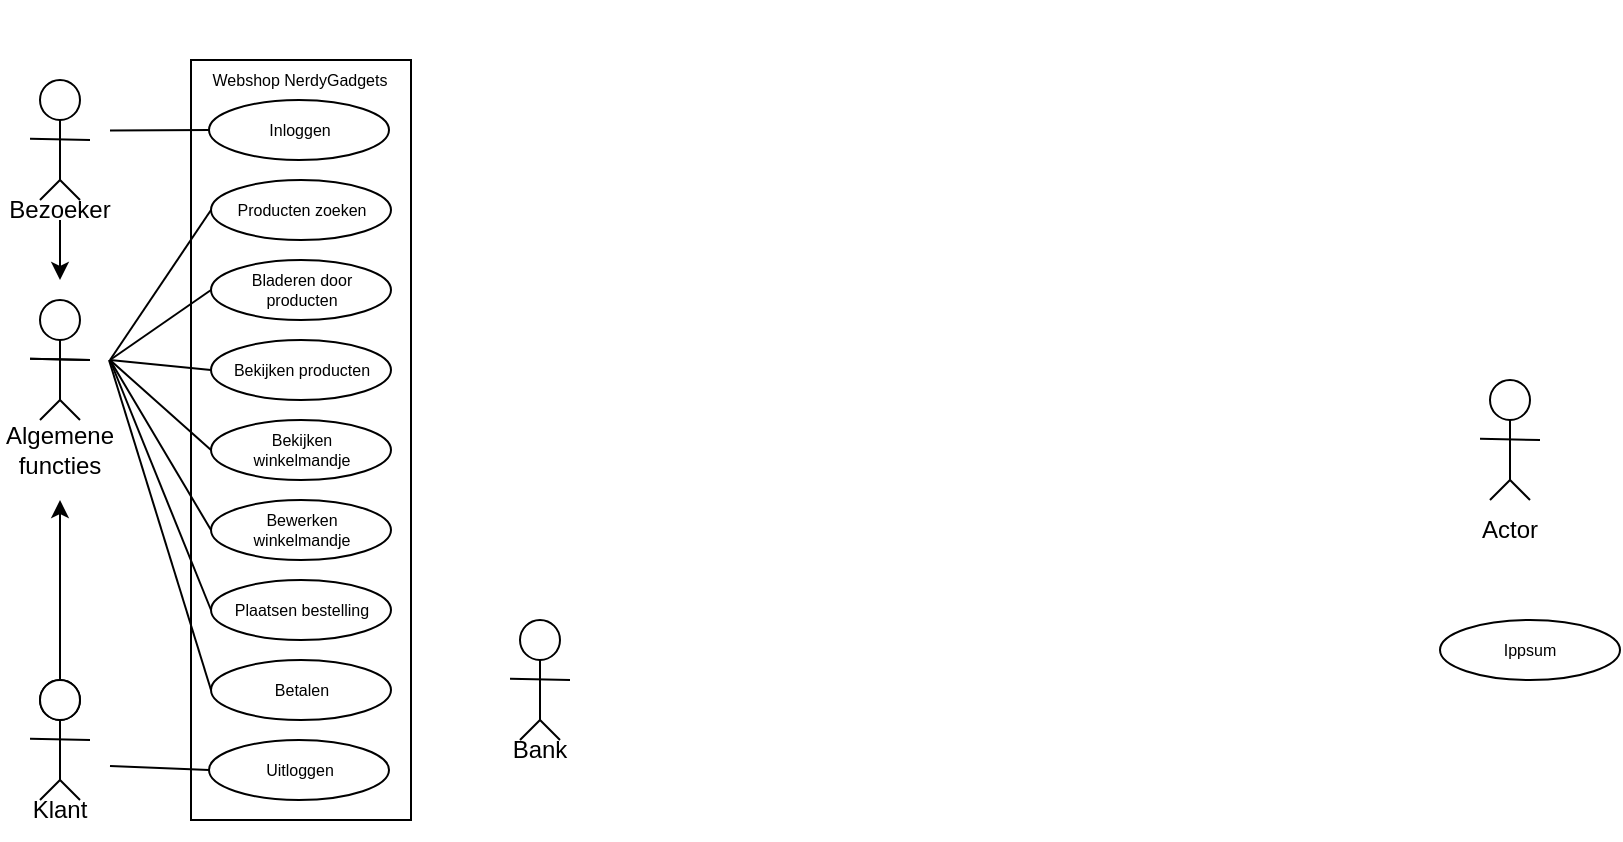 <mxfile version="22.1.11" type="github">
  <diagram name="Pagina-1" id="PaYXS4ldTpePjklcSmy4">
    <mxGraphModel dx="1674" dy="1915" grid="1" gridSize="10" guides="1" tooltips="1" connect="1" arrows="1" fold="1" page="1" pageScale="1" pageWidth="827" pageHeight="1169" math="0" shadow="0">
      <root>
        <mxCell id="0" />
        <mxCell id="1" parent="0" />
        <mxCell id="5T3qXllgy87Zn4Q4jWy5-8" value="" style="rounded=0;whiteSpace=wrap;html=1;" parent="1" vertex="1">
          <mxGeometry x="95.5" y="10" width="110" height="380" as="geometry" />
        </mxCell>
        <mxCell id="5Dw_6mSEqZv97K4sGEO4-3" value="" style="ellipse;whiteSpace=wrap;html=1;" parent="1" vertex="1">
          <mxGeometry x="105.5" y="270" width="90" height="30" as="geometry" />
        </mxCell>
        <mxCell id="S9pwn4ESXyOmxC7xWbH2-3" value="" style="ellipse;whiteSpace=wrap;html=1;" parent="1" vertex="1">
          <mxGeometry x="105.5" y="150" width="90" height="30" as="geometry" />
        </mxCell>
        <mxCell id="5T3qXllgy87Zn4Q4jWy5-9" value="" style="ellipse;whiteSpace=wrap;html=1;" parent="1" vertex="1">
          <mxGeometry x="105.5" y="110" width="90" height="30" as="geometry" />
        </mxCell>
        <mxCell id="5T3qXllgy87Zn4Q4jWy5-10" value="" style="endArrow=none;html=1;rounded=0;entryX=0;entryY=0.5;entryDx=0;entryDy=0;" parent="1" target="5T3qXllgy87Zn4Q4jWy5-9" edge="1">
          <mxGeometry width="50" height="50" relative="1" as="geometry">
            <mxPoint x="55" y="160" as="sourcePoint" />
            <mxPoint x="105" y="90" as="targetPoint" />
          </mxGeometry>
        </mxCell>
        <mxCell id="5T3qXllgy87Zn4Q4jWy5-12" value="Webshop NerdyGadgets" style="text;html=1;strokeColor=none;fillColor=none;align=center;verticalAlign=middle;whiteSpace=wrap;rounded=0;fontSize=8;" parent="1" vertex="1">
          <mxGeometry x="75" y="-20" width="150" height="80" as="geometry" />
        </mxCell>
        <mxCell id="5T3qXllgy87Zn4Q4jWy5-13" value="Bekijken producten" style="text;html=1;strokeColor=none;fillColor=none;align=center;verticalAlign=middle;whiteSpace=wrap;rounded=0;fontSize=8;" parent="1" vertex="1">
          <mxGeometry x="110.5" y="150" width="80" height="30" as="geometry" />
        </mxCell>
        <mxCell id="S9pwn4ESXyOmxC7xWbH2-4" value="Bladeren door producten" style="text;html=1;strokeColor=none;fillColor=none;align=center;verticalAlign=middle;whiteSpace=wrap;rounded=0;fontSize=8;" parent="1" vertex="1">
          <mxGeometry x="110.5" y="110" width="80" height="30" as="geometry" />
        </mxCell>
        <mxCell id="S9pwn4ESXyOmxC7xWbH2-5" value="Actor&lt;br&gt;" style="text;html=1;strokeColor=none;fillColor=none;align=center;verticalAlign=middle;whiteSpace=wrap;rounded=0;" parent="1" vertex="1">
          <mxGeometry x="725" y="230" width="60" height="30" as="geometry" />
        </mxCell>
        <mxCell id="S9pwn4ESXyOmxC7xWbH2-6" value="" style="endArrow=none;html=1;rounded=0;entryX=0;entryY=0.5;entryDx=0;entryDy=0;" parent="1" target="S9pwn4ESXyOmxC7xWbH2-3" edge="1">
          <mxGeometry width="50" height="50" relative="1" as="geometry">
            <mxPoint x="55" y="160" as="sourcePoint" />
            <mxPoint x="105" y="130" as="targetPoint" />
          </mxGeometry>
        </mxCell>
        <mxCell id="iaaNNm-uUOiq8UuMti3a-2" value="" style="ellipse;whiteSpace=wrap;html=1;" parent="1" vertex="1">
          <mxGeometry x="105.5" y="70" width="90" height="30" as="geometry" />
        </mxCell>
        <mxCell id="iaaNNm-uUOiq8UuMti3a-3" value="Producten zoeken" style="text;html=1;strokeColor=none;fillColor=none;align=center;verticalAlign=middle;whiteSpace=wrap;rounded=0;fontSize=8;" parent="1" vertex="1">
          <mxGeometry x="110.5" y="70" width="80" height="30" as="geometry" />
        </mxCell>
        <mxCell id="iaaNNm-uUOiq8UuMti3a-4" value="" style="endArrow=none;html=1;rounded=0;entryX=0;entryY=0.5;entryDx=0;entryDy=0;" parent="1" target="iaaNNm-uUOiq8UuMti3a-2" edge="1">
          <mxGeometry width="50" height="50" relative="1" as="geometry">
            <mxPoint x="55" y="160" as="sourcePoint" />
            <mxPoint x="105" y="85" as="targetPoint" />
          </mxGeometry>
        </mxCell>
        <mxCell id="G08qufEcpgoM_vYvbx7a-2" value="" style="endArrow=none;html=1;rounded=0;exitX=0;exitY=0.5;exitDx=0;exitDy=0;" parent="1" source="G08qufEcpgoM_vYvbx7a-3" edge="1">
          <mxGeometry width="50" height="50" relative="1" as="geometry">
            <mxPoint x="75" y="180" as="sourcePoint" />
            <mxPoint x="55" y="160" as="targetPoint" />
          </mxGeometry>
        </mxCell>
        <mxCell id="G08qufEcpgoM_vYvbx7a-3" value="" style="ellipse;whiteSpace=wrap;html=1;" parent="1" vertex="1">
          <mxGeometry x="105.5" y="190" width="90" height="30" as="geometry" />
        </mxCell>
        <mxCell id="G08qufEcpgoM_vYvbx7a-4" value="" style="ellipse;whiteSpace=wrap;html=1;" parent="1" vertex="1">
          <mxGeometry x="105.5" y="230" width="90" height="30" as="geometry" />
        </mxCell>
        <mxCell id="G08qufEcpgoM_vYvbx7a-6" value="" style="endArrow=none;html=1;rounded=0;exitX=0;exitY=0.5;exitDx=0;exitDy=0;" parent="1" source="G08qufEcpgoM_vYvbx7a-4" edge="1">
          <mxGeometry width="50" height="50" relative="1" as="geometry">
            <mxPoint x="105" y="165" as="sourcePoint" />
            <mxPoint x="55" y="160" as="targetPoint" />
          </mxGeometry>
        </mxCell>
        <mxCell id="G08qufEcpgoM_vYvbx7a-10" value="Bekijken winkelmandje" style="text;html=1;strokeColor=none;fillColor=none;align=center;verticalAlign=middle;whiteSpace=wrap;rounded=0;fontSize=8;" parent="1" vertex="1">
          <mxGeometry x="110.5" y="190" width="80" height="30" as="geometry" />
        </mxCell>
        <mxCell id="G08qufEcpgoM_vYvbx7a-11" value="Bewerken winkelmandje" style="text;html=1;strokeColor=none;fillColor=none;align=center;verticalAlign=middle;whiteSpace=wrap;rounded=0;fontSize=8;" parent="1" vertex="1">
          <mxGeometry x="110.5" y="230" width="80" height="30" as="geometry" />
        </mxCell>
        <mxCell id="5Dw_6mSEqZv97K4sGEO4-2" value="Plaatsen bestelling" style="text;html=1;strokeColor=none;fillColor=none;align=center;verticalAlign=middle;whiteSpace=wrap;rounded=0;fontSize=8;" parent="1" vertex="1">
          <mxGeometry x="110.5" y="270" width="80" height="30" as="geometry" />
        </mxCell>
        <mxCell id="5Dw_6mSEqZv97K4sGEO4-4" value="" style="endArrow=none;html=1;rounded=0;exitX=0;exitY=0.5;exitDx=0;exitDy=0;" parent="1" source="5Dw_6mSEqZv97K4sGEO4-3" edge="1">
          <mxGeometry width="50" height="50" relative="1" as="geometry">
            <mxPoint x="105" y="205" as="sourcePoint" />
            <mxPoint x="55" y="160" as="targetPoint" />
          </mxGeometry>
        </mxCell>
        <mxCell id="WqA3gAZD5SLCC9YRwfmF-2" value="" style="endArrow=none;html=1;rounded=0;entryX=0.5;entryY=1;entryDx=0;entryDy=0;" parent="1" edge="1">
          <mxGeometry width="50" height="50" relative="1" as="geometry">
            <mxPoint x="30" y="180" as="sourcePoint" />
            <mxPoint x="30.0" y="150" as="targetPoint" />
            <Array as="points">
              <mxPoint x="30" y="170" />
            </Array>
          </mxGeometry>
        </mxCell>
        <mxCell id="WqA3gAZD5SLCC9YRwfmF-3" value="" style="endArrow=none;html=1;rounded=0;" parent="1" edge="1">
          <mxGeometry width="50" height="50" relative="1" as="geometry">
            <mxPoint x="15" y="159.38" as="sourcePoint" />
            <mxPoint x="45" y="160" as="targetPoint" />
            <Array as="points" />
          </mxGeometry>
        </mxCell>
        <mxCell id="WqA3gAZD5SLCC9YRwfmF-13" value="" style="ellipse;whiteSpace=wrap;html=1;" parent="1" vertex="1">
          <mxGeometry x="105.5" y="310" width="90" height="30" as="geometry" />
        </mxCell>
        <mxCell id="WqA3gAZD5SLCC9YRwfmF-14" value="Betalen" style="text;html=1;strokeColor=none;fillColor=none;align=center;verticalAlign=middle;whiteSpace=wrap;rounded=0;fontSize=8;" parent="1" vertex="1">
          <mxGeometry x="110.5" y="310" width="80" height="30" as="geometry" />
        </mxCell>
        <mxCell id="WqA3gAZD5SLCC9YRwfmF-15" value="" style="ellipse;whiteSpace=wrap;html=1;" parent="1" vertex="1">
          <mxGeometry x="720" y="290" width="90" height="30" as="geometry" />
        </mxCell>
        <mxCell id="WqA3gAZD5SLCC9YRwfmF-16" value="Ippsum" style="text;html=1;strokeColor=none;fillColor=none;align=center;verticalAlign=middle;whiteSpace=wrap;rounded=0;fontSize=8;" parent="1" vertex="1">
          <mxGeometry x="725" y="290" width="80" height="30" as="geometry" />
        </mxCell>
        <mxCell id="WqA3gAZD5SLCC9YRwfmF-28" style="edgeStyle=orthogonalEdgeStyle;rounded=0;orthogonalLoop=1;jettySize=auto;html=1;" parent="1" edge="1">
          <mxGeometry relative="1" as="geometry">
            <mxPoint x="30" y="120" as="targetPoint" />
            <mxPoint x="30" y="90" as="sourcePoint" />
          </mxGeometry>
        </mxCell>
        <mxCell id="WqA3gAZD5SLCC9YRwfmF-18" value="" style="ellipse;whiteSpace=wrap;html=1;aspect=fixed;" parent="1" vertex="1">
          <mxGeometry x="20" y="20" width="20" height="20" as="geometry" />
        </mxCell>
        <mxCell id="WqA3gAZD5SLCC9YRwfmF-19" value="" style="endArrow=none;html=1;rounded=0;entryX=0.5;entryY=1;entryDx=0;entryDy=0;" parent="1" target="WqA3gAZD5SLCC9YRwfmF-18" edge="1">
          <mxGeometry width="50" height="50" relative="1" as="geometry">
            <mxPoint x="30" y="70" as="sourcePoint" />
            <mxPoint x="70" y="70" as="targetPoint" />
            <Array as="points">
              <mxPoint x="30" y="60" />
            </Array>
          </mxGeometry>
        </mxCell>
        <mxCell id="WqA3gAZD5SLCC9YRwfmF-20" value="" style="endArrow=none;html=1;rounded=0;" parent="1" edge="1">
          <mxGeometry width="50" height="50" relative="1" as="geometry">
            <mxPoint x="15" y="49.38" as="sourcePoint" />
            <mxPoint x="45" y="50" as="targetPoint" />
            <Array as="points" />
          </mxGeometry>
        </mxCell>
        <mxCell id="WqA3gAZD5SLCC9YRwfmF-21" value="" style="endArrow=none;html=1;rounded=0;" parent="1" edge="1">
          <mxGeometry width="50" height="50" relative="1" as="geometry">
            <mxPoint x="20" y="80" as="sourcePoint" />
            <mxPoint x="40" y="80" as="targetPoint" />
            <Array as="points">
              <mxPoint x="30" y="70" />
            </Array>
          </mxGeometry>
        </mxCell>
        <mxCell id="WqA3gAZD5SLCC9YRwfmF-29" style="edgeStyle=orthogonalEdgeStyle;rounded=0;orthogonalLoop=1;jettySize=auto;html=1;" parent="1" source="WqA3gAZD5SLCC9YRwfmF-22" edge="1">
          <mxGeometry relative="1" as="geometry">
            <mxPoint x="30" y="230" as="targetPoint" />
          </mxGeometry>
        </mxCell>
        <mxCell id="WqA3gAZD5SLCC9YRwfmF-22" value="" style="ellipse;whiteSpace=wrap;html=1;aspect=fixed;" parent="1" vertex="1">
          <mxGeometry x="20" y="320" width="20" height="20" as="geometry" />
        </mxCell>
        <mxCell id="WqA3gAZD5SLCC9YRwfmF-26" value="" style="ellipse;whiteSpace=wrap;html=1;" parent="1" vertex="1">
          <mxGeometry x="104.5" y="30" width="90" height="30" as="geometry" />
        </mxCell>
        <mxCell id="WqA3gAZD5SLCC9YRwfmF-27" value="Inloggen" style="text;html=1;strokeColor=none;fillColor=none;align=center;verticalAlign=middle;whiteSpace=wrap;rounded=0;fontSize=8;" parent="1" vertex="1">
          <mxGeometry x="109.5" y="30" width="80" height="30" as="geometry" />
        </mxCell>
        <mxCell id="WqA3gAZD5SLCC9YRwfmF-30" value="Bezoeker&lt;br&gt;" style="text;html=1;strokeColor=none;fillColor=none;align=center;verticalAlign=middle;whiteSpace=wrap;rounded=0;" parent="1" vertex="1">
          <mxGeometry y="70" width="60" height="30" as="geometry" />
        </mxCell>
        <mxCell id="WqA3gAZD5SLCC9YRwfmF-31" value="" style="endArrow=none;html=1;rounded=0;" parent="1" edge="1">
          <mxGeometry width="50" height="50" relative="1" as="geometry">
            <mxPoint x="55" y="45.19" as="sourcePoint" />
            <mxPoint x="105" y="45" as="targetPoint" />
          </mxGeometry>
        </mxCell>
        <mxCell id="WqA3gAZD5SLCC9YRwfmF-34" value="" style="endArrow=none;html=1;rounded=0;exitX=0;exitY=0.5;exitDx=0;exitDy=0;" parent="1" source="WqA3gAZD5SLCC9YRwfmF-13" edge="1">
          <mxGeometry width="50" height="50" relative="1" as="geometry">
            <mxPoint x="105.5" y="285" as="sourcePoint" />
            <mxPoint x="54.5" y="160" as="targetPoint" />
          </mxGeometry>
        </mxCell>
        <mxCell id="WqA3gAZD5SLCC9YRwfmF-35" value="" style="ellipse;whiteSpace=wrap;html=1;" parent="1" vertex="1">
          <mxGeometry x="104.5" y="350" width="90" height="30" as="geometry" />
        </mxCell>
        <mxCell id="WqA3gAZD5SLCC9YRwfmF-36" value="Uitloggen" style="text;html=1;strokeColor=none;fillColor=none;align=center;verticalAlign=middle;whiteSpace=wrap;rounded=0;fontSize=8;" parent="1" vertex="1">
          <mxGeometry x="109.5" y="350" width="80" height="30" as="geometry" />
        </mxCell>
        <mxCell id="WqA3gAZD5SLCC9YRwfmF-37" value="" style="endArrow=none;html=1;rounded=0;entryX=0;entryY=0.5;entryDx=0;entryDy=0;" parent="1" target="WqA3gAZD5SLCC9YRwfmF-35" edge="1">
          <mxGeometry width="50" height="50" relative="1" as="geometry">
            <mxPoint x="55" y="363" as="sourcePoint" />
            <mxPoint x="95.5" y="367.5" as="targetPoint" />
          </mxGeometry>
        </mxCell>
        <mxCell id="WqA3gAZD5SLCC9YRwfmF-38" value="" style="ellipse;whiteSpace=wrap;html=1;aspect=fixed;" parent="1" vertex="1">
          <mxGeometry x="745" y="170" width="20" height="20" as="geometry" />
        </mxCell>
        <mxCell id="WqA3gAZD5SLCC9YRwfmF-39" value="" style="endArrow=none;html=1;rounded=0;entryX=0.5;entryY=1;entryDx=0;entryDy=0;" parent="1" target="WqA3gAZD5SLCC9YRwfmF-38" edge="1">
          <mxGeometry width="50" height="50" relative="1" as="geometry">
            <mxPoint x="755" y="220" as="sourcePoint" />
            <mxPoint x="795" y="220" as="targetPoint" />
            <Array as="points">
              <mxPoint x="755" y="210" />
            </Array>
          </mxGeometry>
        </mxCell>
        <mxCell id="WqA3gAZD5SLCC9YRwfmF-40" value="" style="endArrow=none;html=1;rounded=0;" parent="1" edge="1">
          <mxGeometry width="50" height="50" relative="1" as="geometry">
            <mxPoint x="740" y="199.38" as="sourcePoint" />
            <mxPoint x="770" y="200" as="targetPoint" />
            <Array as="points" />
          </mxGeometry>
        </mxCell>
        <mxCell id="WqA3gAZD5SLCC9YRwfmF-41" value="" style="endArrow=none;html=1;rounded=0;" parent="1" edge="1">
          <mxGeometry width="50" height="50" relative="1" as="geometry">
            <mxPoint x="745" y="230" as="sourcePoint" />
            <mxPoint x="765" y="230" as="targetPoint" />
            <Array as="points">
              <mxPoint x="755" y="220" />
            </Array>
          </mxGeometry>
        </mxCell>
        <mxCell id="WqA3gAZD5SLCC9YRwfmF-42" value="Bank" style="text;html=1;strokeColor=none;fillColor=none;align=center;verticalAlign=middle;whiteSpace=wrap;rounded=0;" parent="1" vertex="1">
          <mxGeometry x="240" y="340" width="60" height="30" as="geometry" />
        </mxCell>
        <mxCell id="WqA3gAZD5SLCC9YRwfmF-43" value="" style="ellipse;whiteSpace=wrap;html=1;aspect=fixed;" parent="1" vertex="1">
          <mxGeometry x="260" y="290" width="20" height="20" as="geometry" />
        </mxCell>
        <mxCell id="WqA3gAZD5SLCC9YRwfmF-44" value="" style="endArrow=none;html=1;rounded=0;entryX=0.5;entryY=1;entryDx=0;entryDy=0;" parent="1" target="WqA3gAZD5SLCC9YRwfmF-43" edge="1">
          <mxGeometry width="50" height="50" relative="1" as="geometry">
            <mxPoint x="270" y="340" as="sourcePoint" />
            <mxPoint x="310" y="340" as="targetPoint" />
            <Array as="points">
              <mxPoint x="270" y="330" />
            </Array>
          </mxGeometry>
        </mxCell>
        <mxCell id="WqA3gAZD5SLCC9YRwfmF-45" value="" style="endArrow=none;html=1;rounded=0;" parent="1" edge="1">
          <mxGeometry width="50" height="50" relative="1" as="geometry">
            <mxPoint x="255" y="319.38" as="sourcePoint" />
            <mxPoint x="285" y="320" as="targetPoint" />
            <Array as="points" />
          </mxGeometry>
        </mxCell>
        <mxCell id="WqA3gAZD5SLCC9YRwfmF-46" value="" style="endArrow=none;html=1;rounded=0;" parent="1" edge="1">
          <mxGeometry width="50" height="50" relative="1" as="geometry">
            <mxPoint x="260" y="350" as="sourcePoint" />
            <mxPoint x="280" y="350" as="targetPoint" />
            <Array as="points">
              <mxPoint x="270" y="340" />
            </Array>
          </mxGeometry>
        </mxCell>
        <mxCell id="WqA3gAZD5SLCC9YRwfmF-52" value="Klant" style="text;html=1;strokeColor=none;fillColor=none;align=center;verticalAlign=middle;whiteSpace=wrap;rounded=0;" parent="1" vertex="1">
          <mxGeometry y="370" width="60" height="30" as="geometry" />
        </mxCell>
        <mxCell id="WqA3gAZD5SLCC9YRwfmF-55" value="" style="ellipse;whiteSpace=wrap;html=1;aspect=fixed;" parent="1" vertex="1">
          <mxGeometry x="20" y="320" width="20" height="20" as="geometry" />
        </mxCell>
        <mxCell id="WqA3gAZD5SLCC9YRwfmF-56" value="" style="endArrow=none;html=1;rounded=0;entryX=0.5;entryY=1;entryDx=0;entryDy=0;" parent="1" target="WqA3gAZD5SLCC9YRwfmF-55" edge="1">
          <mxGeometry width="50" height="50" relative="1" as="geometry">
            <mxPoint x="30" y="370" as="sourcePoint" />
            <mxPoint x="70" y="370" as="targetPoint" />
            <Array as="points">
              <mxPoint x="30" y="360" />
            </Array>
          </mxGeometry>
        </mxCell>
        <mxCell id="WqA3gAZD5SLCC9YRwfmF-57" value="" style="endArrow=none;html=1;rounded=0;" parent="1" edge="1">
          <mxGeometry width="50" height="50" relative="1" as="geometry">
            <mxPoint x="15" y="349.38" as="sourcePoint" />
            <mxPoint x="45" y="350" as="targetPoint" />
            <Array as="points" />
          </mxGeometry>
        </mxCell>
        <mxCell id="WqA3gAZD5SLCC9YRwfmF-58" value="" style="endArrow=none;html=1;rounded=0;" parent="1" edge="1">
          <mxGeometry width="50" height="50" relative="1" as="geometry">
            <mxPoint x="20" y="380" as="sourcePoint" />
            <mxPoint x="40" y="380" as="targetPoint" />
            <Array as="points">
              <mxPoint x="30" y="370" />
            </Array>
          </mxGeometry>
        </mxCell>
        <mxCell id="WqA3gAZD5SLCC9YRwfmF-60" value="" style="endArrow=none;html=1;rounded=0;" parent="1" target="WqA3gAZD5SLCC9YRwfmF-59" edge="1">
          <mxGeometry width="50" height="50" relative="1" as="geometry">
            <mxPoint x="20" y="190" as="sourcePoint" />
            <mxPoint x="40" y="190" as="targetPoint" />
            <Array as="points" />
          </mxGeometry>
        </mxCell>
        <mxCell id="WqA3gAZD5SLCC9YRwfmF-59" value="Algemene functies" style="text;html=1;strokeColor=none;fillColor=none;align=center;verticalAlign=middle;whiteSpace=wrap;rounded=0;" parent="1" vertex="1">
          <mxGeometry y="190" width="60" height="30" as="geometry" />
        </mxCell>
        <mxCell id="WqA3gAZD5SLCC9YRwfmF-63" value="" style="ellipse;whiteSpace=wrap;html=1;aspect=fixed;" parent="1" vertex="1">
          <mxGeometry x="20" y="130" width="20" height="20" as="geometry" />
        </mxCell>
        <mxCell id="WqA3gAZD5SLCC9YRwfmF-64" value="" style="endArrow=none;html=1;rounded=0;entryX=0.5;entryY=1;entryDx=0;entryDy=0;" parent="1" target="WqA3gAZD5SLCC9YRwfmF-63" edge="1">
          <mxGeometry width="50" height="50" relative="1" as="geometry">
            <mxPoint x="30" y="180" as="sourcePoint" />
            <mxPoint x="70" y="180" as="targetPoint" />
            <Array as="points">
              <mxPoint x="30" y="170" />
            </Array>
          </mxGeometry>
        </mxCell>
        <mxCell id="WqA3gAZD5SLCC9YRwfmF-65" value="" style="endArrow=none;html=1;rounded=0;" parent="1" edge="1">
          <mxGeometry width="50" height="50" relative="1" as="geometry">
            <mxPoint x="15" y="159.38" as="sourcePoint" />
            <mxPoint x="45" y="160" as="targetPoint" />
            <Array as="points" />
          </mxGeometry>
        </mxCell>
        <mxCell id="WqA3gAZD5SLCC9YRwfmF-66" value="" style="endArrow=none;html=1;rounded=0;" parent="1" edge="1">
          <mxGeometry width="50" height="50" relative="1" as="geometry">
            <mxPoint x="20" y="190" as="sourcePoint" />
            <mxPoint x="40" y="190" as="targetPoint" />
            <Array as="points">
              <mxPoint x="30" y="180" />
            </Array>
          </mxGeometry>
        </mxCell>
      </root>
    </mxGraphModel>
  </diagram>
</mxfile>
